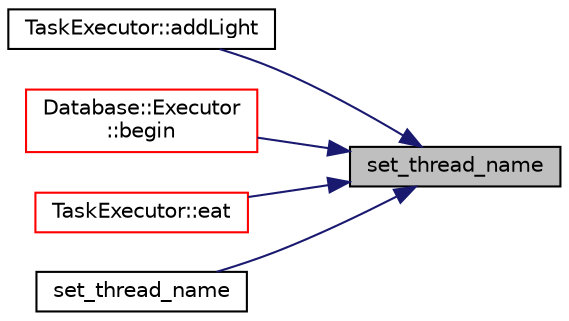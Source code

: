 digraph "set_thread_name"
{
 // LATEX_PDF_SIZE
  edge [fontname="Helvetica",fontsize="10",labelfontname="Helvetica",labelfontsize="10"];
  node [fontname="Helvetica",fontsize="10",shape=record];
  rankdir="RL";
  Node1 [label="set_thread_name",height=0.2,width=0.4,color="black", fillcolor="grey75", style="filled", fontcolor="black",tooltip=" "];
  Node1 -> Node2 [dir="back",color="midnightblue",fontsize="10",style="solid",fontname="Helvetica"];
  Node2 [label="TaskExecutor::addLight",height=0.2,width=0.4,color="black", fillcolor="white", style="filled",URL="$struct_task_executor.html#a612cc5d4b37e0a4b146517c124eb3397",tooltip=" "];
  Node1 -> Node3 [dir="back",color="midnightblue",fontsize="10",style="solid",fontname="Helvetica"];
  Node3 [label="Database::Executor\l::begin",height=0.2,width=0.4,color="red", fillcolor="white", style="filled",URL="$struct_database_1_1_executor.html#a711389944acaefb0d0196d2f5242a339",tooltip=" "];
  Node1 -> Node5 [dir="back",color="midnightblue",fontsize="10",style="solid",fontname="Helvetica"];
  Node5 [label="TaskExecutor::eat",height=0.2,width=0.4,color="red", fillcolor="white", style="filled",URL="$struct_task_executor.html#af4d3c0895333064d125202402bfe924e",tooltip=" "];
  Node1 -> Node7 [dir="back",color="midnightblue",fontsize="10",style="solid",fontname="Helvetica"];
  Node7 [label="set_thread_name",height=0.2,width=0.4,color="black", fillcolor="white", style="filled",URL="$thread__utils__pthreads_8cpp.html#abc821ff14a9ab928daa08d41c35f5824",tooltip=" "];
}
